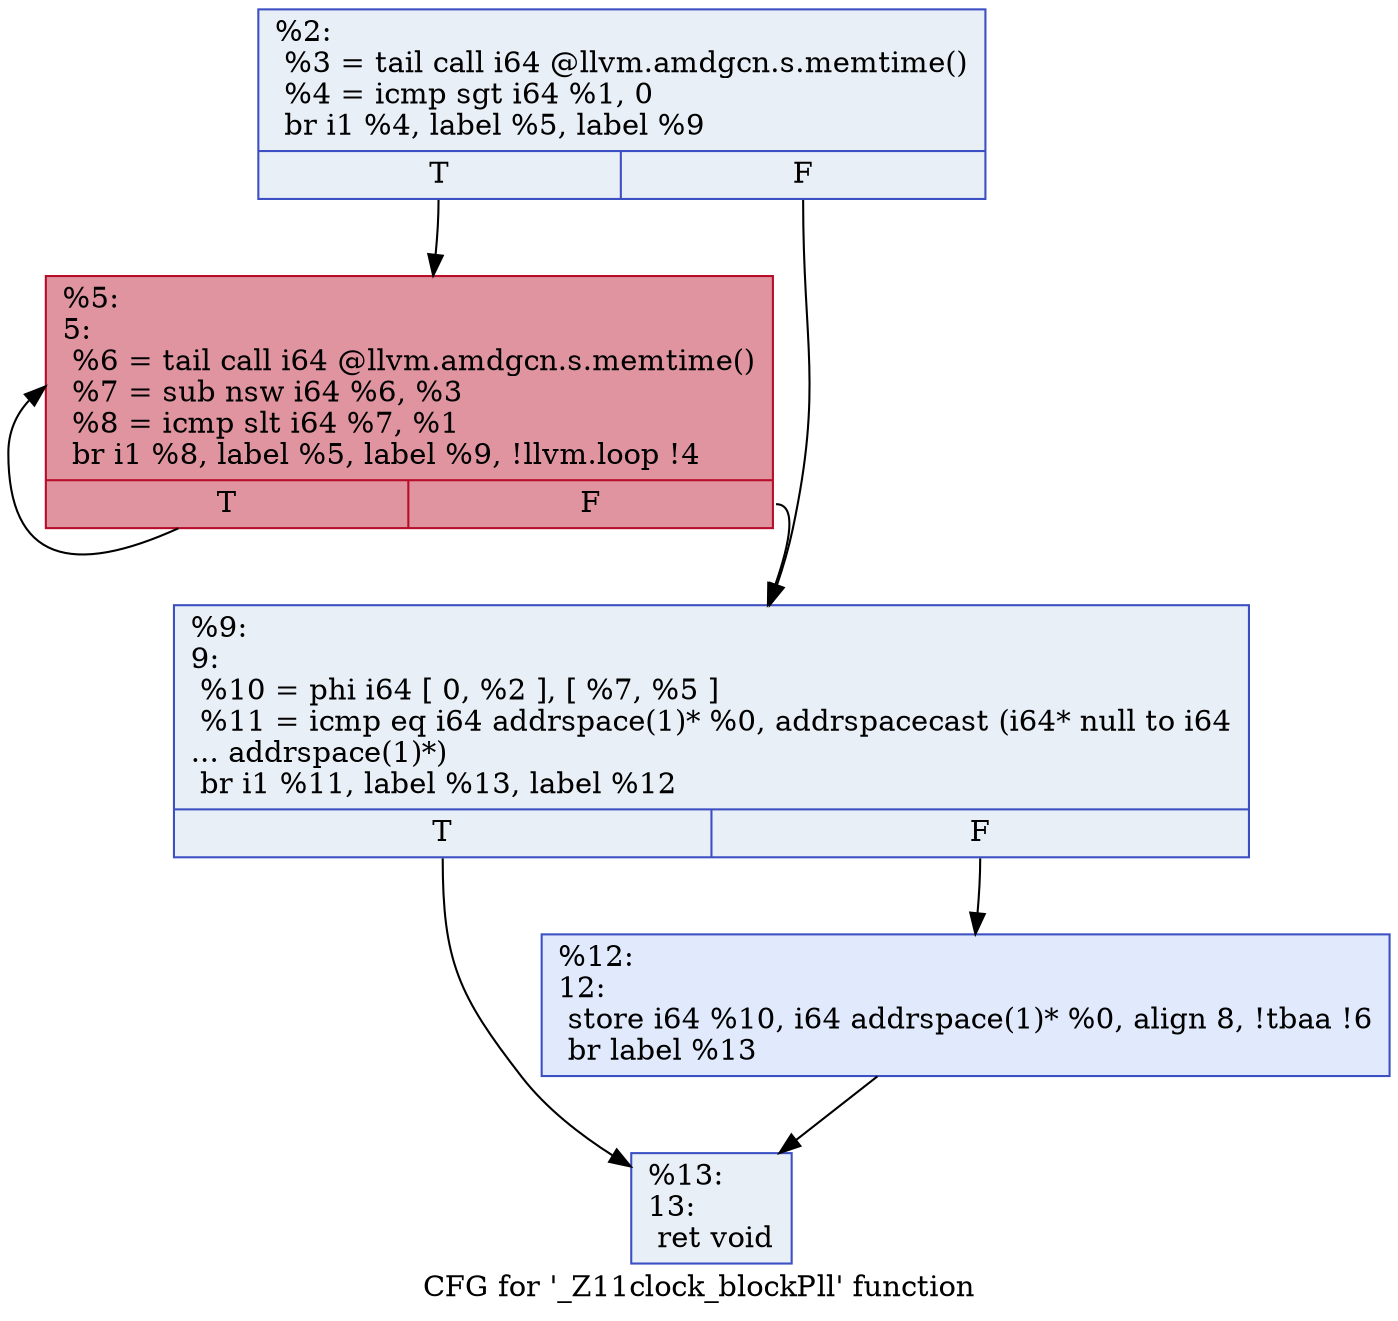 digraph "CFG for '_Z11clock_blockPll' function" {
	label="CFG for '_Z11clock_blockPll' function";

	Node0x4844ca0 [shape=record,color="#3d50c3ff", style=filled, fillcolor="#cedaeb70",label="{%2:\l  %3 = tail call i64 @llvm.amdgcn.s.memtime()\l  %4 = icmp sgt i64 %1, 0\l  br i1 %4, label %5, label %9\l|{<s0>T|<s1>F}}"];
	Node0x4844ca0:s0 -> Node0x48455a0;
	Node0x4844ca0:s1 -> Node0x4845630;
	Node0x48455a0 [shape=record,color="#b70d28ff", style=filled, fillcolor="#b70d2870",label="{%5:\l5:                                                \l  %6 = tail call i64 @llvm.amdgcn.s.memtime()\l  %7 = sub nsw i64 %6, %3\l  %8 = icmp slt i64 %7, %1\l  br i1 %8, label %5, label %9, !llvm.loop !4\l|{<s0>T|<s1>F}}"];
	Node0x48455a0:s0 -> Node0x48455a0;
	Node0x48455a0:s1 -> Node0x4845630;
	Node0x4845630 [shape=record,color="#3d50c3ff", style=filled, fillcolor="#cedaeb70",label="{%9:\l9:                                                \l  %10 = phi i64 [ 0, %2 ], [ %7, %5 ]\l  %11 = icmp eq i64 addrspace(1)* %0, addrspacecast (i64* null to i64\l... addrspace(1)*)\l  br i1 %11, label %13, label %12\l|{<s0>T|<s1>F}}"];
	Node0x4845630:s0 -> Node0x4846d00;
	Node0x4845630:s1 -> Node0x4846d90;
	Node0x4846d90 [shape=record,color="#3d50c3ff", style=filled, fillcolor="#b9d0f970",label="{%12:\l12:                                               \l  store i64 %10, i64 addrspace(1)* %0, align 8, !tbaa !6\l  br label %13\l}"];
	Node0x4846d90 -> Node0x4846d00;
	Node0x4846d00 [shape=record,color="#3d50c3ff", style=filled, fillcolor="#cedaeb70",label="{%13:\l13:                                               \l  ret void\l}"];
}
